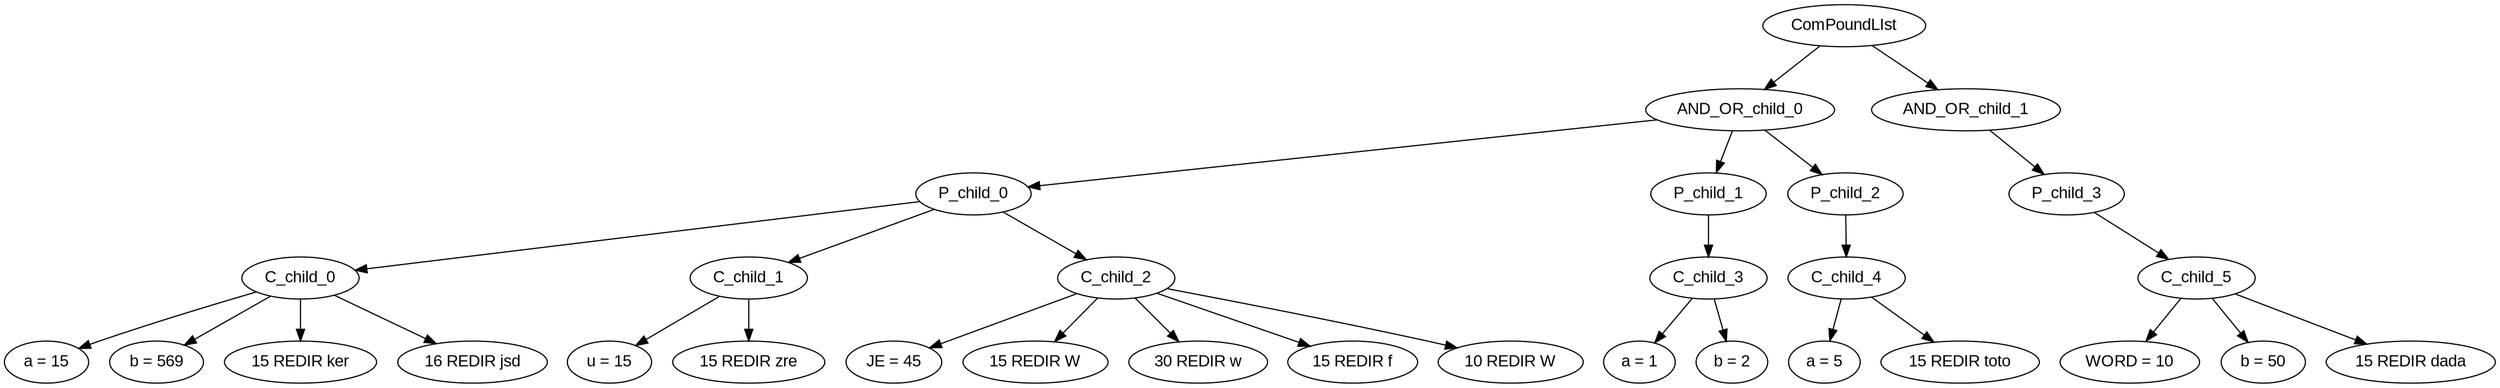 digraph AST {
    node [fontname="Arial"];
    ComPoundLIst -> AND_OR_child_0;
    AND_OR_child_0 -> P_child_0;
    P_child_0 -> C_child_0;
    C_child_0 -> "a = 15";
    C_child_0 -> "b = 569";
    C_child_0 -> "15 REDIR ker";
    C_child_0 -> "16 REDIR jsd";
    P_child_0 -> C_child_1;
    C_child_1 -> "u = 15";
    C_child_1 -> "15 REDIR zre";
    P_child_0 -> C_child_2;
    C_child_2 -> "JE = 45";
    C_child_2 -> "15 REDIR W";
    C_child_2 -> "30 REDIR w";
    C_child_2 -> "15 REDIR f";
    C_child_2 -> "10 REDIR W";
    AND_OR_child_0 -> P_child_1;
    P_child_1 -> C_child_3;
    C_child_3 -> "a = 1";
    C_child_3 -> "b = 2";
    AND_OR_child_0 -> P_child_2;
    P_child_2 -> C_child_4;
    C_child_4 -> "a = 5";
    C_child_4 -> "15 REDIR toto";
    ComPoundLIst -> AND_OR_child_1;
    AND_OR_child_1 -> P_child_3;
    P_child_3 -> C_child_5;
    C_child_5 -> "WORD = 10";
    C_child_5 -> "b = 50";
    C_child_5 -> "15 REDIR dada";
}
